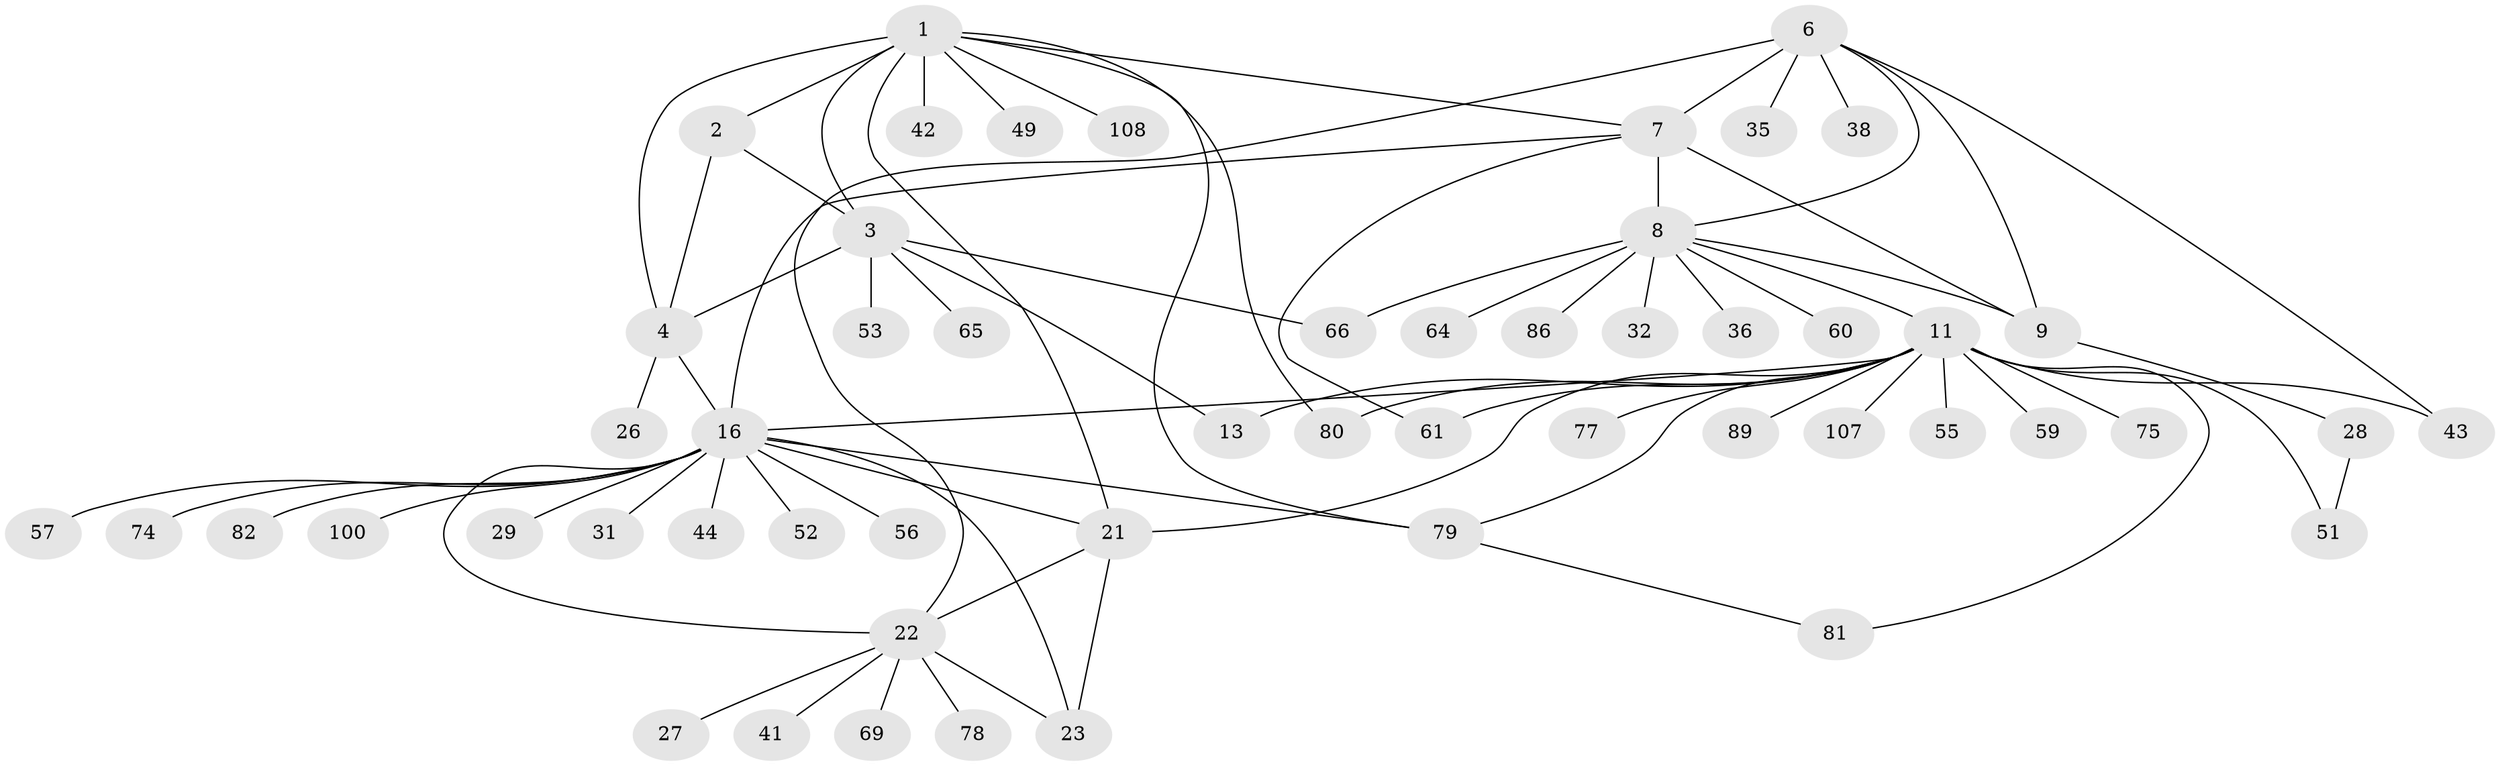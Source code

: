 // original degree distribution, {11: 0.018518518518518517, 6: 0.037037037037037035, 8: 0.046296296296296294, 10: 0.009259259259259259, 5: 0.027777777777777776, 7: 0.046296296296296294, 9: 0.027777777777777776, 13: 0.009259259259259259, 4: 0.027777777777777776, 1: 0.5370370370370371, 2: 0.17592592592592593, 3: 0.037037037037037035}
// Generated by graph-tools (version 1.1) at 2025/15/03/09/25 04:15:49]
// undirected, 54 vertices, 76 edges
graph export_dot {
graph [start="1"]
  node [color=gray90,style=filled];
  1;
  2 [super="+37+48+5"];
  3;
  4 [super="+45+96+99+88"];
  6;
  7 [super="+10+104"];
  8;
  9 [super="+34+70"];
  11 [super="+12+14"];
  13 [super="+30+15+62+39"];
  16 [super="+17+18+40+19"];
  21 [super="+72"];
  22 [super="+24+87"];
  23;
  26;
  27;
  28 [super="+54+71"];
  29;
  31;
  32;
  35;
  36;
  38;
  41;
  42;
  43 [super="+90+50"];
  44;
  49 [super="+63"];
  51;
  52;
  53;
  55;
  56;
  57;
  59;
  60;
  61 [super="+73"];
  64 [super="+68"];
  65;
  66;
  69;
  74;
  75 [super="+98+103"];
  77;
  78;
  79 [super="+92+97"];
  80 [super="+83+93"];
  81;
  82;
  86;
  89;
  100;
  107;
  108;
  1 -- 2 [weight=2];
  1 -- 3;
  1 -- 4;
  1 -- 21;
  1 -- 42;
  1 -- 49;
  1 -- 79;
  1 -- 80;
  1 -- 108;
  1 -- 7;
  2 -- 3 [weight=2];
  2 -- 4 [weight=2];
  3 -- 4;
  3 -- 13;
  3 -- 53;
  3 -- 65;
  3 -- 66;
  4 -- 26;
  4 -- 16;
  6 -- 7 [weight=2];
  6 -- 8;
  6 -- 9;
  6 -- 22;
  6 -- 35;
  6 -- 38;
  6 -- 43;
  7 -- 8 [weight=2];
  7 -- 9 [weight=2];
  7 -- 16;
  7 -- 61;
  8 -- 9;
  8 -- 11;
  8 -- 32;
  8 -- 36;
  8 -- 60;
  8 -- 64;
  8 -- 66;
  8 -- 86;
  9 -- 28;
  11 -- 13 [weight=6];
  11 -- 51;
  11 -- 75;
  11 -- 107;
  11 -- 79;
  11 -- 81;
  11 -- 80;
  11 -- 21;
  11 -- 55;
  11 -- 89;
  11 -- 59;
  11 -- 16 [weight=2];
  11 -- 61;
  11 -- 77;
  11 -- 43;
  16 -- 44;
  16 -- 100;
  16 -- 74;
  16 -- 82;
  16 -- 52;
  16 -- 21 [weight=2];
  16 -- 29;
  16 -- 79;
  16 -- 22 [weight=2];
  16 -- 23;
  16 -- 56;
  16 -- 57;
  16 -- 31;
  21 -- 22 [weight=2];
  21 -- 23;
  22 -- 23 [weight=2];
  22 -- 41;
  22 -- 69;
  22 -- 27;
  22 -- 78;
  28 -- 51;
  79 -- 81;
}
